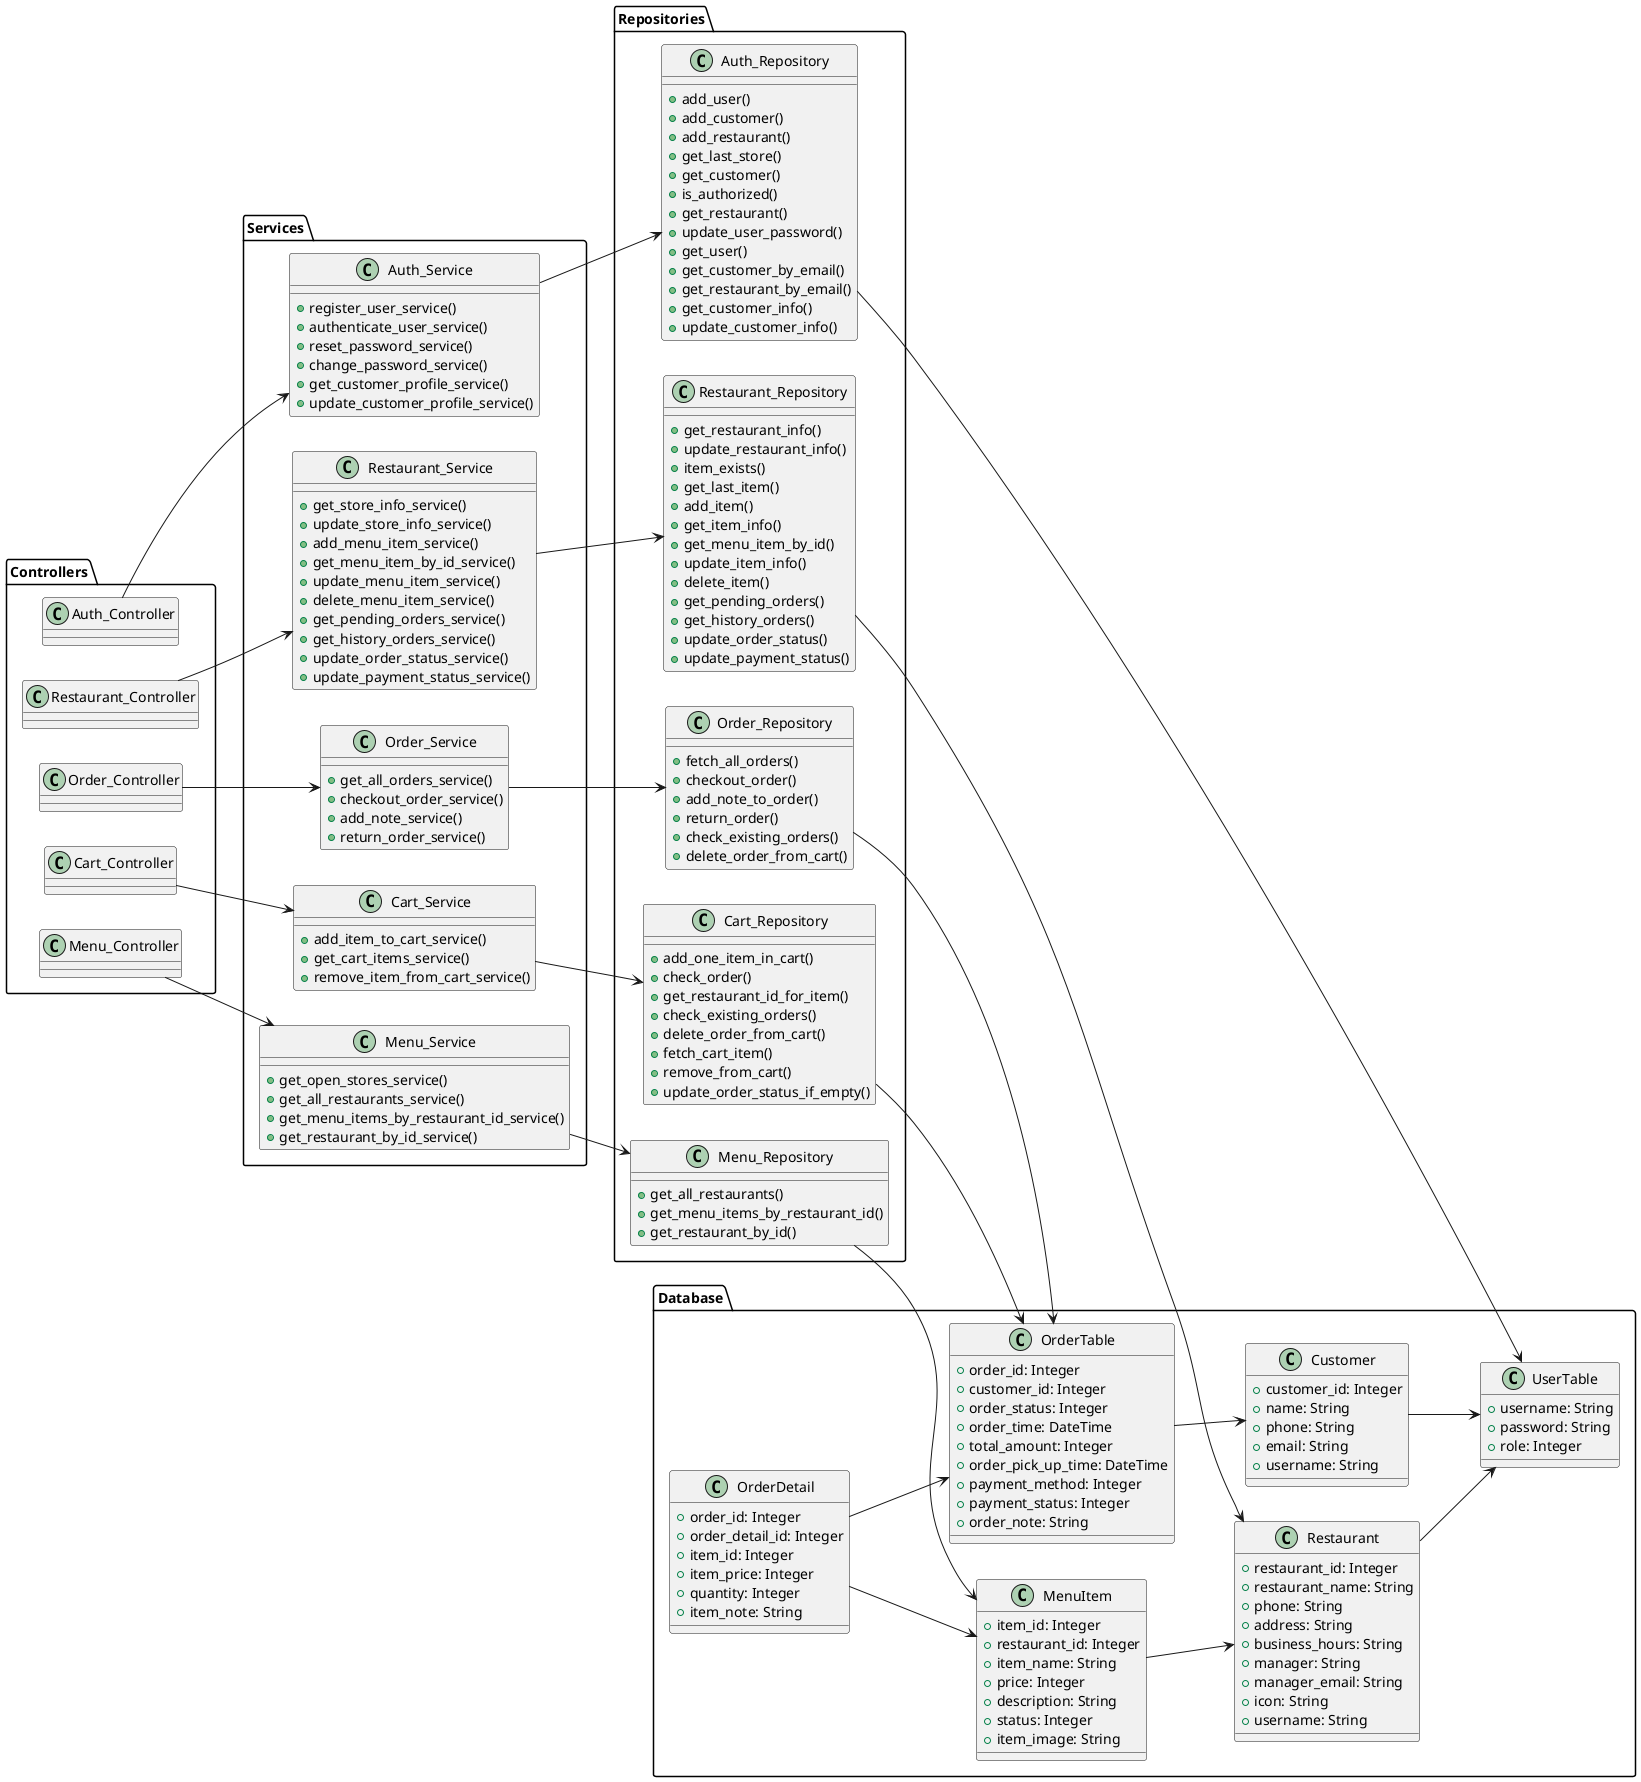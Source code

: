 ' 系統類別圖
@startuml sys_class_diagram
left to right direction

package "Controllers" {
    class Auth_Controller
    class Cart_Controller
    class Menu_Controller
    class Order_Controller
    class Restaurant_Controller
}

package "Services" {
    class Auth_Service {
        +register_user_service()
        +authenticate_user_service()
        +reset_password_service()
        +change_password_service()
        +get_customer_profile_service()
        +update_customer_profile_service()
    }
    class Cart_Service {
        +add_item_to_cart_service()
        +get_cart_items_service()
        +remove_item_from_cart_service()
    }
    class Menu_Service {
        +get_open_stores_service()
        +get_all_restaurants_service()
        +get_menu_items_by_restaurant_id_service()
        +get_restaurant_by_id_service()
    }
    class Order_Service {
        +get_all_orders_service()
        +checkout_order_service()
        +add_note_service()
        +return_order_service()
    }
    class Restaurant_Service {
        +get_store_info_service()
        +update_store_info_service()
        +add_menu_item_service()
        +get_menu_item_by_id_service()
        +update_menu_item_service()
        +delete_menu_item_service()
        +get_pending_orders_service()
        +get_history_orders_service()
        +update_order_status_service()
        +update_payment_status_service()
    }
}

package "Repositories" {
    class Auth_Repository {
        +add_user()
        +add_customer()
        +add_restaurant()
        +get_last_store()
        +get_customer()
        +is_authorized()
        +get_restaurant()
        +update_user_password()
        +get_user()
        +get_customer_by_email()
        +get_restaurant_by_email()
        +get_customer_info()
        +update_customer_info()
        
    }
    class Cart_Repository {
        +add_one_item_in_cart()
        +check_order()
        +get_restaurant_id_for_item()
        +check_existing_orders()
        +delete_order_from_cart()
        +fetch_cart_item()
        +remove_from_cart()
        +update_order_status_if_empty()
    }
    class Menu_Repository {
        +get_all_restaurants()
        +get_menu_items_by_restaurant_id()
        +get_restaurant_by_id()
    }
    class Order_Repository {
        +fetch_all_orders()
        +checkout_order()
        +add_note_to_order()
        +return_order()
        +check_existing_orders()
        +delete_order_from_cart()
    }
    class Restaurant_Repository {
        +get_restaurant_info()
        +update_restaurant_info()
        +item_exists()
        +get_last_item()
        +add_item()
        +get_item_info()
        +get_menu_item_by_id()
        +update_item_info()
        +delete_item()
        +get_pending_orders()
        +get_history_orders()
        +update_order_status()
        +update_payment_status()
    }
}

package "Database" {
    class UserTable {
        +username: String
        +password: String
        +role: Integer
    }
    class Customer {
        +customer_id: Integer
        +name: String
        +phone: String
        +email: String
        +username: String
    }
    class Restaurant {
        +restaurant_id: Integer
        +restaurant_name: String
        +phone: String
        +address: String
        +business_hours: String
        +manager: String
        +manager_email: String
        +icon: String
        +username: String
    }
    class MenuItem {
        +item_id: Integer
        +restaurant_id: Integer
        +item_name: String
        +price: Integer
        +description: String
        +status: Integer
        +item_image: String
    }
    class OrderTable {
        +order_id: Integer
        +customer_id: Integer
        +order_status: Integer
        +order_time: DateTime
        +total_amount: Integer
        +order_pick_up_time: DateTime
        +payment_method: Integer
        +payment_status: Integer
        +order_note: String
    }
    class OrderDetail {
        +order_id: Integer
        +order_detail_id: Integer
        +item_id: Integer
        +item_price: Integer
        +quantity: Integer
        +item_note: String
    }
}

Auth_Controller --> Auth_Service
Cart_Controller --> Cart_Service
Menu_Controller --> Menu_Service
Order_Controller --> Order_Service
Restaurant_Controller --> Restaurant_Service

Auth_Service --> Auth_Repository
Cart_Service --> Cart_Repository
Menu_Service --> Menu_Repository
Order_Service --> Order_Repository
Restaurant_Service --> Restaurant_Repository

Auth_Repository --> UserTable
Cart_Repository --> OrderTable
Menu_Repository --> MenuItem
Order_Repository --> OrderTable
Restaurant_Repository --> Restaurant

Customer --> UserTable
Restaurant --> UserTable
MenuItem --> Restaurant
OrderTable --> Customer
OrderDetail --> OrderTable
OrderDetail --> MenuItem

@enduml